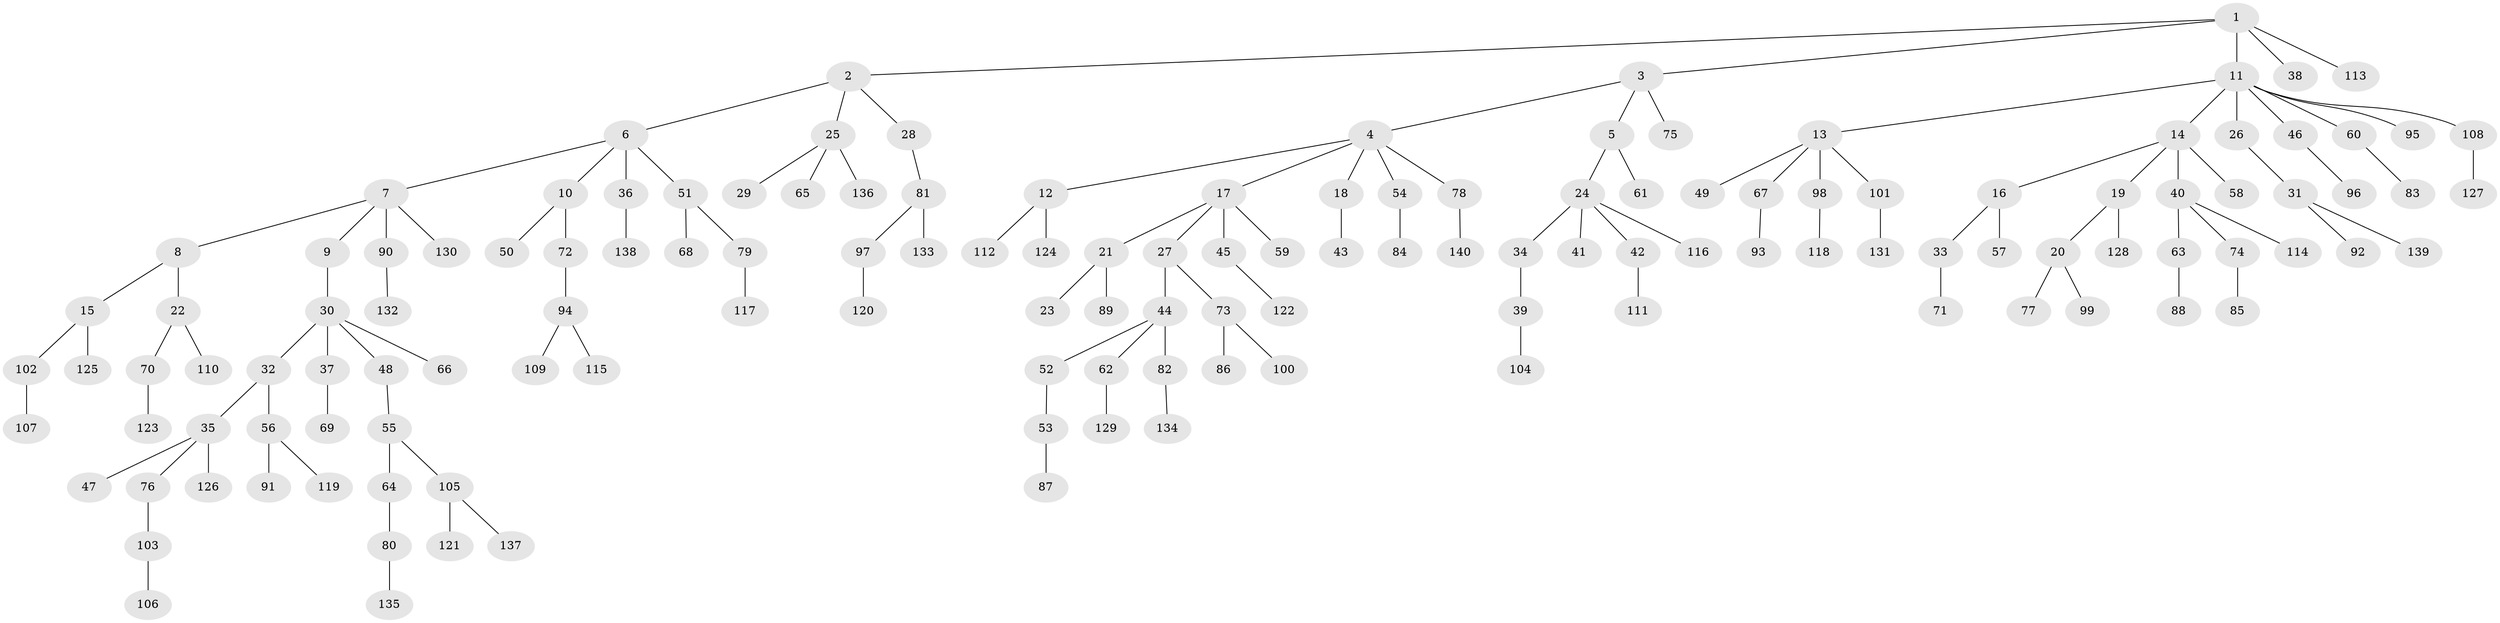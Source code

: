 // Generated by graph-tools (version 1.1) at 2025/26/03/09/25 03:26:24]
// undirected, 140 vertices, 139 edges
graph export_dot {
graph [start="1"]
  node [color=gray90,style=filled];
  1;
  2;
  3;
  4;
  5;
  6;
  7;
  8;
  9;
  10;
  11;
  12;
  13;
  14;
  15;
  16;
  17;
  18;
  19;
  20;
  21;
  22;
  23;
  24;
  25;
  26;
  27;
  28;
  29;
  30;
  31;
  32;
  33;
  34;
  35;
  36;
  37;
  38;
  39;
  40;
  41;
  42;
  43;
  44;
  45;
  46;
  47;
  48;
  49;
  50;
  51;
  52;
  53;
  54;
  55;
  56;
  57;
  58;
  59;
  60;
  61;
  62;
  63;
  64;
  65;
  66;
  67;
  68;
  69;
  70;
  71;
  72;
  73;
  74;
  75;
  76;
  77;
  78;
  79;
  80;
  81;
  82;
  83;
  84;
  85;
  86;
  87;
  88;
  89;
  90;
  91;
  92;
  93;
  94;
  95;
  96;
  97;
  98;
  99;
  100;
  101;
  102;
  103;
  104;
  105;
  106;
  107;
  108;
  109;
  110;
  111;
  112;
  113;
  114;
  115;
  116;
  117;
  118;
  119;
  120;
  121;
  122;
  123;
  124;
  125;
  126;
  127;
  128;
  129;
  130;
  131;
  132;
  133;
  134;
  135;
  136;
  137;
  138;
  139;
  140;
  1 -- 2;
  1 -- 3;
  1 -- 11;
  1 -- 38;
  1 -- 113;
  2 -- 6;
  2 -- 25;
  2 -- 28;
  3 -- 4;
  3 -- 5;
  3 -- 75;
  4 -- 12;
  4 -- 17;
  4 -- 18;
  4 -- 54;
  4 -- 78;
  5 -- 24;
  5 -- 61;
  6 -- 7;
  6 -- 10;
  6 -- 36;
  6 -- 51;
  7 -- 8;
  7 -- 9;
  7 -- 90;
  7 -- 130;
  8 -- 15;
  8 -- 22;
  9 -- 30;
  10 -- 50;
  10 -- 72;
  11 -- 13;
  11 -- 14;
  11 -- 26;
  11 -- 46;
  11 -- 60;
  11 -- 95;
  11 -- 108;
  12 -- 112;
  12 -- 124;
  13 -- 49;
  13 -- 67;
  13 -- 98;
  13 -- 101;
  14 -- 16;
  14 -- 19;
  14 -- 40;
  14 -- 58;
  15 -- 102;
  15 -- 125;
  16 -- 33;
  16 -- 57;
  17 -- 21;
  17 -- 27;
  17 -- 45;
  17 -- 59;
  18 -- 43;
  19 -- 20;
  19 -- 128;
  20 -- 77;
  20 -- 99;
  21 -- 23;
  21 -- 89;
  22 -- 70;
  22 -- 110;
  24 -- 34;
  24 -- 41;
  24 -- 42;
  24 -- 116;
  25 -- 29;
  25 -- 65;
  25 -- 136;
  26 -- 31;
  27 -- 44;
  27 -- 73;
  28 -- 81;
  30 -- 32;
  30 -- 37;
  30 -- 48;
  30 -- 66;
  31 -- 92;
  31 -- 139;
  32 -- 35;
  32 -- 56;
  33 -- 71;
  34 -- 39;
  35 -- 47;
  35 -- 76;
  35 -- 126;
  36 -- 138;
  37 -- 69;
  39 -- 104;
  40 -- 63;
  40 -- 74;
  40 -- 114;
  42 -- 111;
  44 -- 52;
  44 -- 62;
  44 -- 82;
  45 -- 122;
  46 -- 96;
  48 -- 55;
  51 -- 68;
  51 -- 79;
  52 -- 53;
  53 -- 87;
  54 -- 84;
  55 -- 64;
  55 -- 105;
  56 -- 91;
  56 -- 119;
  60 -- 83;
  62 -- 129;
  63 -- 88;
  64 -- 80;
  67 -- 93;
  70 -- 123;
  72 -- 94;
  73 -- 86;
  73 -- 100;
  74 -- 85;
  76 -- 103;
  78 -- 140;
  79 -- 117;
  80 -- 135;
  81 -- 97;
  81 -- 133;
  82 -- 134;
  90 -- 132;
  94 -- 109;
  94 -- 115;
  97 -- 120;
  98 -- 118;
  101 -- 131;
  102 -- 107;
  103 -- 106;
  105 -- 121;
  105 -- 137;
  108 -- 127;
}
